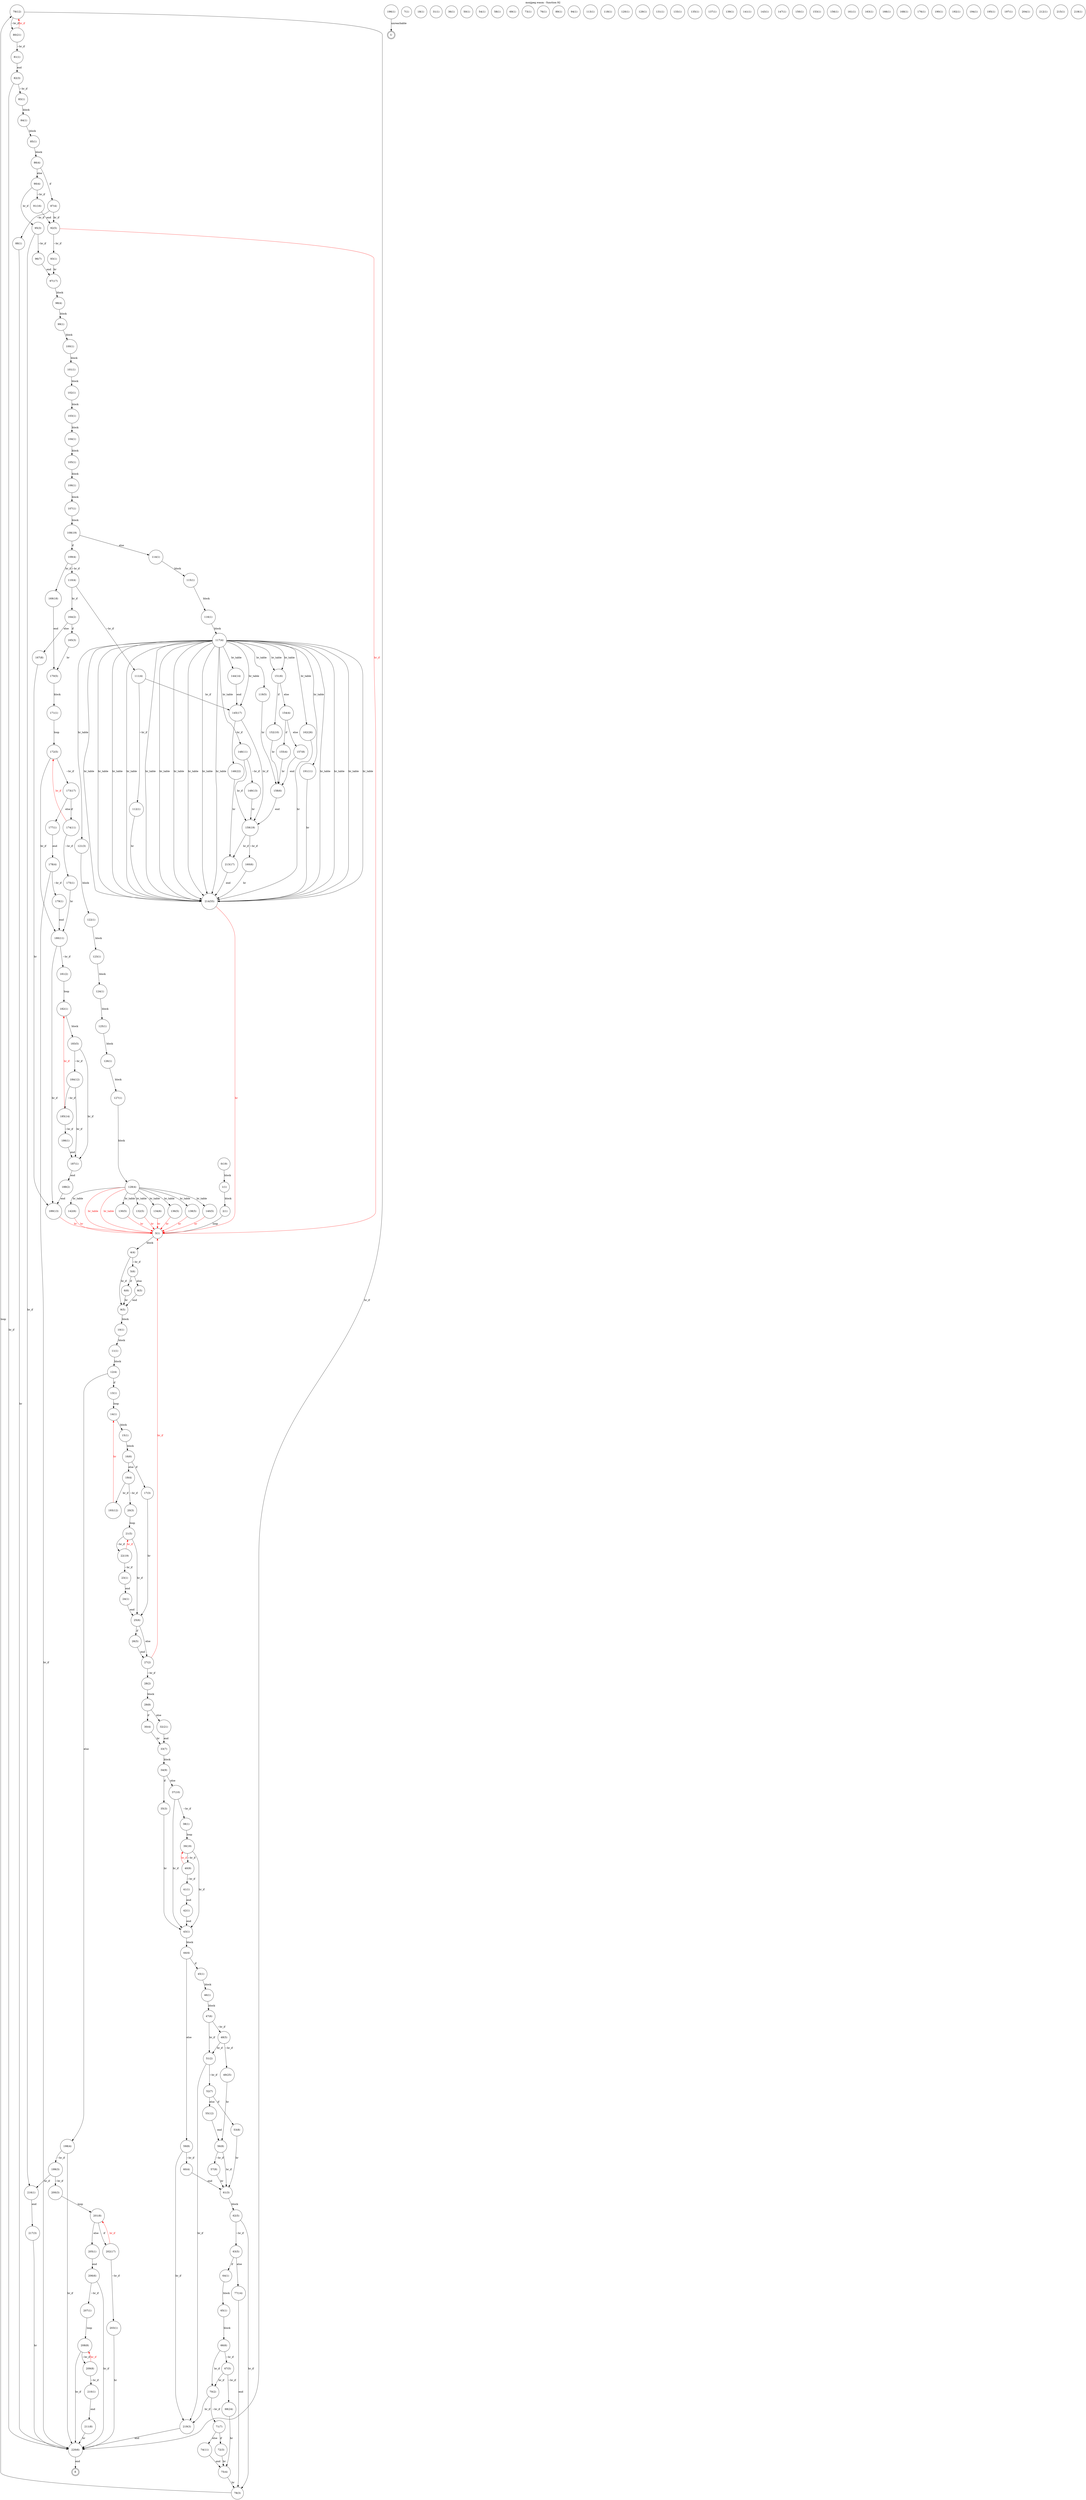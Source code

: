 digraph finite_state_machine {
    label = "mozjpeg.wasm - function 92"
    labelloc =  t
    labelfontsize = 16
    labelfontcolor = black
    labelfontname = "Helvetica"
    node [shape = doublecircle]; E U ;
node [shape=circle, fontcolor=black, style="", label="0(19)"]0
node [shape=circle, fontcolor=black, style="", label="1(1)"]1
node [shape=circle, fontcolor=black, style="", label="2(1)"]2
node [shape=circle, fontcolor=black, style="", label="3(1)"]3
node [shape=circle, fontcolor=black, style="", label="4(4)"]4
node [shape=circle, fontcolor=black, style="", label="5(6)"]5
node [shape=circle, fontcolor=black, style="", label="6(6)"]6
node [shape=circle, fontcolor=black, style="", label="7(1)"]7
node [shape=circle, fontcolor=black, style="", label="8(5)"]8
node [shape=circle, fontcolor=black, style="", label="9(5)"]9
node [shape=circle, fontcolor=black, style="", label="10(1)"]10
node [shape=circle, fontcolor=black, style="", label="11(1)"]11
node [shape=circle, fontcolor=black, style="", label="12(4)"]12
node [shape=circle, fontcolor=black, style="", label="13(1)"]13
node [shape=circle, fontcolor=black, style="", label="14(1)"]14
node [shape=circle, fontcolor=black, style="", label="15(1)"]15
node [shape=circle, fontcolor=black, style="", label="16(6)"]16
node [shape=circle, fontcolor=black, style="", label="17(3)"]17
node [shape=circle, fontcolor=black, style="", label="18(1)"]18
node [shape=circle, fontcolor=black, style="", label="19(4)"]19
node [shape=circle, fontcolor=black, style="", label="20(3)"]20
node [shape=circle, fontcolor=black, style="", label="21(5)"]21
node [shape=circle, fontcolor=black, style="", label="22(19)"]22
node [shape=circle, fontcolor=black, style="", label="23(1)"]23
node [shape=circle, fontcolor=black, style="", label="24(1)"]24
node [shape=circle, fontcolor=black, style="", label="25(6)"]25
node [shape=circle, fontcolor=black, style="", label="26(5)"]26
node [shape=circle, fontcolor=black, style="", label="27(2)"]27
node [shape=circle, fontcolor=black, style="", label="28(2)"]28
node [shape=circle, fontcolor=black, style="", label="29(8)"]29
node [shape=circle, fontcolor=black, style="", label="30(4)"]30
node [shape=circle, fontcolor=black, style="", label="31(1)"]31
node [shape=circle, fontcolor=black, style="", label="32(21)"]32
node [shape=circle, fontcolor=black, style="", label="33(7)"]33
node [shape=circle, fontcolor=black, style="", label="34(9)"]34
node [shape=circle, fontcolor=black, style="", label="35(3)"]35
node [shape=circle, fontcolor=black, style="", label="36(1)"]36
node [shape=circle, fontcolor=black, style="", label="37(10)"]37
node [shape=circle, fontcolor=black, style="", label="38(1)"]38
node [shape=circle, fontcolor=black, style="", label="39(19)"]39
node [shape=circle, fontcolor=black, style="", label="40(9)"]40
node [shape=circle, fontcolor=black, style="", label="41(1)"]41
node [shape=circle, fontcolor=black, style="", label="42(1)"]42
node [shape=circle, fontcolor=black, style="", label="43(1)"]43
node [shape=circle, fontcolor=black, style="", label="44(4)"]44
node [shape=circle, fontcolor=black, style="", label="45(1)"]45
node [shape=circle, fontcolor=black, style="", label="46(1)"]46
node [shape=circle, fontcolor=black, style="", label="47(6)"]47
node [shape=circle, fontcolor=black, style="", label="48(5)"]48
node [shape=circle, fontcolor=black, style="", label="49(25)"]49
node [shape=circle, fontcolor=black, style="", label="50(1)"]50
node [shape=circle, fontcolor=black, style="", label="51(2)"]51
node [shape=circle, fontcolor=black, style="", label="52(7)"]52
node [shape=circle, fontcolor=black, style="", label="53(8)"]53
node [shape=circle, fontcolor=black, style="", label="54(1)"]54
node [shape=circle, fontcolor=black, style="", label="55(12)"]55
node [shape=circle, fontcolor=black, style="", label="56(8)"]56
node [shape=circle, fontcolor=black, style="", label="57(9)"]57
node [shape=circle, fontcolor=black, style="", label="58(1)"]58
node [shape=circle, fontcolor=black, style="", label="59(8)"]59
node [shape=circle, fontcolor=black, style="", label="60(4)"]60
node [shape=circle, fontcolor=black, style="", label="61(3)"]61
node [shape=circle, fontcolor=black, style="", label="62(5)"]62
node [shape=circle, fontcolor=black, style="", label="63(5)"]63
node [shape=circle, fontcolor=black, style="", label="64(1)"]64
node [shape=circle, fontcolor=black, style="", label="65(1)"]65
node [shape=circle, fontcolor=black, style="", label="66(6)"]66
node [shape=circle, fontcolor=black, style="", label="67(5)"]67
node [shape=circle, fontcolor=black, style="", label="68(24)"]68
node [shape=circle, fontcolor=black, style="", label="69(1)"]69
node [shape=circle, fontcolor=black, style="", label="70(2)"]70
node [shape=circle, fontcolor=black, style="", label="71(7)"]71
node [shape=circle, fontcolor=black, style="", label="72(3)"]72
node [shape=circle, fontcolor=black, style="", label="73(1)"]73
node [shape=circle, fontcolor=black, style="", label="74(11)"]74
node [shape=circle, fontcolor=black, style="", label="75(4)"]75
node [shape=circle, fontcolor=black, style="", label="76(1)"]76
node [shape=circle, fontcolor=black, style="", label="77(14)"]77
node [shape=circle, fontcolor=black, style="", label="78(3)"]78
node [shape=circle, fontcolor=black, style="", label="79(12)"]79
node [shape=circle, fontcolor=black, style="", label="80(21)"]80
node [shape=circle, fontcolor=black, style="", label="81(1)"]81
node [shape=circle, fontcolor=black, style="", label="82(3)"]82
node [shape=circle, fontcolor=black, style="", label="83(1)"]83
node [shape=circle, fontcolor=black, style="", label="84(1)"]84
node [shape=circle, fontcolor=black, style="", label="85(1)"]85
node [shape=circle, fontcolor=black, style="", label="86(4)"]86
node [shape=circle, fontcolor=black, style="", label="87(4)"]87
node [shape=circle, fontcolor=black, style="", label="88(1)"]88
node [shape=circle, fontcolor=black, style="", label="89(1)"]89
node [shape=circle, fontcolor=black, style="", label="90(4)"]90
node [shape=circle, fontcolor=black, style="", label="91(16)"]91
node [shape=circle, fontcolor=black, style="", label="92(5)"]92
node [shape=circle, fontcolor=black, style="", label="93(1)"]93
node [shape=circle, fontcolor=black, style="", label="94(1)"]94
node [shape=circle, fontcolor=black, style="", label="95(3)"]95
node [shape=circle, fontcolor=black, style="", label="96(7)"]96
node [shape=circle, fontcolor=black, style="", label="97(17)"]97
node [shape=circle, fontcolor=black, style="", label="98(4)"]98
node [shape=circle, fontcolor=black, style="", label="99(1)"]99
node [shape=circle, fontcolor=black, style="", label="100(1)"]100
node [shape=circle, fontcolor=black, style="", label="101(1)"]101
node [shape=circle, fontcolor=black, style="", label="102(1)"]102
node [shape=circle, fontcolor=black, style="", label="103(1)"]103
node [shape=circle, fontcolor=black, style="", label="104(1)"]104
node [shape=circle, fontcolor=black, style="", label="105(1)"]105
node [shape=circle, fontcolor=black, style="", label="106(1)"]106
node [shape=circle, fontcolor=black, style="", label="107(1)"]107
node [shape=circle, fontcolor=black, style="", label="108(19)"]108
node [shape=circle, fontcolor=black, style="", label="109(4)"]109
node [shape=circle, fontcolor=black, style="", label="110(4)"]110
node [shape=circle, fontcolor=black, style="", label="111(4)"]111
node [shape=circle, fontcolor=black, style="", label="112(1)"]112
node [shape=circle, fontcolor=black, style="", label="113(1)"]113
node [shape=circle, fontcolor=black, style="", label="114(1)"]114
node [shape=circle, fontcolor=black, style="", label="115(1)"]115
node [shape=circle, fontcolor=black, style="", label="116(1)"]116
node [shape=circle, fontcolor=black, style="", label="117(4)"]117
node [shape=circle, fontcolor=black, style="", label="118(1)"]118
node [shape=circle, fontcolor=black, style="", label="119(5)"]119
node [shape=circle, fontcolor=black, style="", label="120(1)"]120
node [shape=circle, fontcolor=black, style="", label="121(3)"]121
node [shape=circle, fontcolor=black, style="", label="122(1)"]122
node [shape=circle, fontcolor=black, style="", label="123(1)"]123
node [shape=circle, fontcolor=black, style="", label="124(1)"]124
node [shape=circle, fontcolor=black, style="", label="125(1)"]125
node [shape=circle, fontcolor=black, style="", label="126(1)"]126
node [shape=circle, fontcolor=black, style="", label="127(1)"]127
node [shape=circle, fontcolor=black, style="", label="128(4)"]128
node [shape=circle, fontcolor=black, style="", label="129(1)"]129
node [shape=circle, fontcolor=black, style="", label="130(5)"]130
node [shape=circle, fontcolor=black, style="", label="131(1)"]131
node [shape=circle, fontcolor=black, style="", label="132(5)"]132
node [shape=circle, fontcolor=black, style="", label="133(1)"]133
node [shape=circle, fontcolor=black, style="", label="134(6)"]134
node [shape=circle, fontcolor=black, style="", label="135(1)"]135
node [shape=circle, fontcolor=black, style="", label="136(5)"]136
node [shape=circle, fontcolor=black, style="", label="137(1)"]137
node [shape=circle, fontcolor=black, style="", label="138(5)"]138
node [shape=circle, fontcolor=black, style="", label="139(1)"]139
node [shape=circle, fontcolor=black, style="", label="140(5)"]140
node [shape=circle, fontcolor=black, style="", label="141(1)"]141
node [shape=circle, fontcolor=black, style="", label="142(6)"]142
node [shape=circle, fontcolor=black, style="", label="143(1)"]143
node [shape=circle, fontcolor=black, style="", label="144(14)"]144
node [shape=circle, fontcolor=black, style="", label="145(17)"]145
node [shape=circle, fontcolor=black, style="", label="146(22)"]146
node [shape=circle, fontcolor=black, style="", label="147(1)"]147
node [shape=circle, fontcolor=black, style="", label="148(11)"]148
node [shape=circle, fontcolor=black, style="", label="149(13)"]149
node [shape=circle, fontcolor=black, style="", label="150(1)"]150
node [shape=circle, fontcolor=black, style="", label="151(6)"]151
node [shape=circle, fontcolor=black, style="", label="152(10)"]152
node [shape=circle, fontcolor=black, style="", label="153(1)"]153
node [shape=circle, fontcolor=black, style="", label="154(4)"]154
node [shape=circle, fontcolor=black, style="", label="155(4)"]155
node [shape=circle, fontcolor=black, style="", label="156(1)"]156
node [shape=circle, fontcolor=black, style="", label="157(8)"]157
node [shape=circle, fontcolor=black, style="", label="158(6)"]158
node [shape=circle, fontcolor=black, style="", label="159(19)"]159
node [shape=circle, fontcolor=black, style="", label="160(6)"]160
node [shape=circle, fontcolor=black, style="", label="161(1)"]161
node [shape=circle, fontcolor=black, style="", label="162(26)"]162
node [shape=circle, fontcolor=black, style="", label="163(1)"]163
node [shape=circle, fontcolor=black, style="", label="164(2)"]164
node [shape=circle, fontcolor=black, style="", label="165(3)"]165
node [shape=circle, fontcolor=black, style="", label="166(1)"]166
node [shape=circle, fontcolor=black, style="", label="167(8)"]167
node [shape=circle, fontcolor=black, style="", label="168(1)"]168
node [shape=circle, fontcolor=black, style="", label="169(18)"]169
node [shape=circle, fontcolor=black, style="", label="170(5)"]170
node [shape=circle, fontcolor=black, style="", label="171(1)"]171
node [shape=circle, fontcolor=black, style="", label="172(5)"]172
node [shape=circle, fontcolor=black, style="", label="173(17)"]173
node [shape=circle, fontcolor=black, style="", label="174(11)"]174
node [shape=circle, fontcolor=black, style="", label="175(1)"]175
node [shape=circle, fontcolor=black, style="", label="176(1)"]176
node [shape=circle, fontcolor=black, style="", label="177(1)"]177
node [shape=circle, fontcolor=black, style="", label="178(4)"]178
node [shape=circle, fontcolor=black, style="", label="179(1)"]179
node [shape=circle, fontcolor=black, style="", label="180(11)"]180
node [shape=circle, fontcolor=black, style="", label="181(2)"]181
node [shape=circle, fontcolor=black, style="", label="182(1)"]182
node [shape=circle, fontcolor=black, style="", label="183(5)"]183
node [shape=circle, fontcolor=black, style="", label="184(12)"]184
node [shape=circle, fontcolor=black, style="", label="185(14)"]185
node [shape=circle, fontcolor=black, style="", label="186(1)"]186
node [shape=circle, fontcolor=black, style="", label="187(1)"]187
node [shape=circle, fontcolor=black, style="", label="188(2)"]188
node [shape=circle, fontcolor=black, style="", label="189(13)"]189
node [shape=circle, fontcolor=black, style="", label="190(1)"]190
node [shape=circle, fontcolor=black, style="", label="191(11)"]191
node [shape=circle, fontcolor=black, style="", label="192(1)"]192
node [shape=circle, fontcolor=black, style="", label="193(12)"]193
node [shape=circle, fontcolor=black, style="", label="194(1)"]194
node [shape=circle, fontcolor=black, style="", label="195(1)"]195
node [shape=circle, fontcolor=black, style="", label="196(1)"]196
node [shape=circle, fontcolor=black, style="", label="197(1)"]197
node [shape=circle, fontcolor=black, style="", label="198(4)"]198
node [shape=circle, fontcolor=black, style="", label="199(3)"]199
node [shape=circle, fontcolor=black, style="", label="200(3)"]200
node [shape=circle, fontcolor=black, style="", label="201(8)"]201
node [shape=circle, fontcolor=black, style="", label="202(17)"]202
node [shape=circle, fontcolor=black, style="", label="203(1)"]203
node [shape=circle, fontcolor=black, style="", label="204(1)"]204
node [shape=circle, fontcolor=black, style="", label="205(1)"]205
node [shape=circle, fontcolor=black, style="", label="206(6)"]206
node [shape=circle, fontcolor=black, style="", label="207(1)"]207
node [shape=circle, fontcolor=black, style="", label="208(8)"]208
node [shape=circle, fontcolor=black, style="", label="209(8)"]209
node [shape=circle, fontcolor=black, style="", label="210(1)"]210
node [shape=circle, fontcolor=black, style="", label="211(8)"]211
node [shape=circle, fontcolor=black, style="", label="212(1)"]212
node [shape=circle, fontcolor=black, style="", label="213(17)"]213
node [shape=circle, fontcolor=black, style="", label="214(55)"]214
node [shape=circle, fontcolor=black, style="", label="215(1)"]215
node [shape=circle, fontcolor=black, style="", label="216(1)"]216
node [shape=circle, fontcolor=black, style="", label="217(3)"]217
node [shape=circle, fontcolor=black, style="", label="218(1)"]218
node [shape=circle, fontcolor=black, style="", label="219(3)"]219
node [shape=circle, fontcolor=black, style="", label="220(6)"]220
node [shape=circle, fontcolor=black, style="", label="E"]E
node [shape=circle, fontcolor=black, style="", label="U"]U
    0 -> 1[label="block"];
    1 -> 2[label="block"];
    2 -> 3[label="loop"];
    3 -> 4[label="block"];
    4 -> 5[label="~br_if"];
    4 -> 9[label="br_if"];
    5 -> 6[label="if"];
    5 -> 8[label="else"];
    6 -> 9[label="br"];
    8 -> 9[label="end"];
    9 -> 10[label="block"];
    10 -> 11[label="block"];
    11 -> 12[label="block"];
    12 -> 13[label="if"];
    12 -> 198[label="else"];
    13 -> 14[label="loop"];
    14 -> 15[label="block"];
    15 -> 16[label="block"];
    16 -> 17[label="if"];
    16 -> 19[label="else"];
    17 -> 25[label="br"];
    19 -> 20[label="~br_if"];
    19 -> 193[label="br_if"];
    20 -> 21[label="loop"];
    21 -> 22[label="~br_if"];
    21 -> 25[label="br_if"];
    22 -> 23[label="~br_if"];
    22 -> 21[color="red" fontcolor="red" label="br_if"];
    23 -> 24[label="end"];
    24 -> 25[label="end"];
    25 -> 26[label="if"];
    25 -> 27[label="else"];
    26 -> 27[label="end"];
    27 -> 28[label="~br_if"];
    27 -> 3[color="red" fontcolor="red" label="br_if"];
    28 -> 29[label="block"];
    29 -> 30[label="if"];
    29 -> 32[label="else"];
    30 -> 33[label="br"];
    32 -> 33[label="end"];
    33 -> 34[label="block"];
    34 -> 35[label="if"];
    34 -> 37[label="else"];
    35 -> 43[label="br"];
    37 -> 38[label="~br_if"];
    37 -> 43[label="br_if"];
    38 -> 39[label="loop"];
    39 -> 40[label="~br_if"];
    39 -> 43[label="br_if"];
    40 -> 41[label="~br_if"];
    40 -> 39[color="red" fontcolor="red" label="br_if"];
    41 -> 42[label="end"];
    42 -> 43[label="end"];
    43 -> 44[label="block"];
    44 -> 45[label="if"];
    44 -> 59[label="else"];
    45 -> 46[label="block"];
    46 -> 47[label="block"];
    47 -> 48[label="~br_if"];
    47 -> 51[label="br_if"];
    48 -> 49[label="~br_if"];
    48 -> 51[label="br_if"];
    49 -> 56[label="br"];
    51 -> 52[label="~br_if"];
    51 -> 219[label="br_if"];
    52 -> 53[label="if"];
    52 -> 55[label="else"];
    53 -> 61[label="br"];
    55 -> 56[label="end"];
    56 -> 57[label="~br_if"];
    56 -> 61[label="br_if"];
    57 -> 61[label="br"];
    59 -> 60[label="~br_if"];
    59 -> 219[label="br_if"];
    60 -> 61[label="end"];
    61 -> 62[label="block"];
    62 -> 63[label="~br_if"];
    62 -> 78[label="br_if"];
    63 -> 64[label="if"];
    63 -> 77[label="else"];
    64 -> 65[label="block"];
    65 -> 66[label="block"];
    66 -> 67[label="~br_if"];
    66 -> 70[label="br_if"];
    67 -> 68[label="~br_if"];
    67 -> 70[label="br_if"];
    68 -> 75[label="br"];
    70 -> 71[label="~br_if"];
    70 -> 219[label="br_if"];
    71 -> 72[label="if"];
    71 -> 74[label="else"];
    72 -> 75[label="br"];
    74 -> 75[label="end"];
    75 -> 78[label="br"];
    77 -> 78[label="end"];
    78 -> 79[label="loop"];
    79 -> 80[label="~br_if"];
    79 -> 220[label="br_if"];
    80 -> 81[label="~br_if"];
    80 -> 79[color="red" fontcolor="red" label="br_if"];
    81 -> 82[label="end"];
    82 -> 83[label="~br_if"];
    82 -> 220[label="br_if"];
    83 -> 84[label="block"];
    84 -> 85[label="block"];
    85 -> 86[label="block"];
    86 -> 87[label="if"];
    86 -> 90[label="else"];
    87 -> 88[label="~br_if"];
    87 -> 92[label="br_if"];
    88 -> 220[label="br"];
    90 -> 91[label="~br_if"];
    90 -> 95[label="br_if"];
    91 -> 92[label="end"];
    92 -> 93[label="~br_if"];
    92 -> 3[color="red" fontcolor="red" label="br_if"];
    93 -> 97[label="br"];
    95 -> 96[label="~br_if"];
    95 -> 216[label="br_if"];
    96 -> 97[label="end"];
    97 -> 98[label="block"];
    98 -> 99[label="block"];
    99 -> 100[label="block"];
    100 -> 101[label="block"];
    101 -> 102[label="block"];
    102 -> 103[label="block"];
    103 -> 104[label="block"];
    104 -> 105[label="block"];
    105 -> 106[label="block"];
    106 -> 107[label="block"];
    107 -> 108[label="block"];
    108 -> 109[label="if"];
    108 -> 114[label="else"];
    109 -> 110[label="~br_if"];
    109 -> 169[label="br_if"];
    110 -> 111[label="~br_if"];
    110 -> 164[label="br_if"];
    111 -> 112[label="~br_if"];
    111 -> 145[label="br_if"];
    112 -> 214[label="br"];
    114 -> 115[label="block"];
    115 -> 116[label="block"];
    116 -> 117[label="block"];
    117 -> 191[label="br_table"];
    117 -> 151[label="br_table"];
    117 -> 214[label="br_table"];
    117 -> 214[label="br_table"];
    117 -> 214[label="br_table"];
    117 -> 214[label="br_table"];
    117 -> 151[label="br_table"];
    117 -> 214[label="br_table"];
    117 -> 214[label="br_table"];
    117 -> 214[label="br_table"];
    117 -> 214[label="br_table"];
    117 -> 121[label="br_table"];
    117 -> 148[label="br_table"];
    117 -> 144[label="br_table"];
    117 -> 214[label="br_table"];
    117 -> 214[label="br_table"];
    117 -> 162[label="br_table"];
    117 -> 214[label="br_table"];
    117 -> 119[label="br_table"];
    117 -> 214[label="br_table"];
    117 -> 214[label="br_table"];
    117 -> 145[label="br_table"];
    117 -> 214[label="br_table"];
    119 -> 158[label="br"];
    121 -> 122[label="block"];
    122 -> 123[label="block"];
    123 -> 124[label="block"];
    124 -> 125[label="block"];
    125 -> 126[label="block"];
    126 -> 127[label="block"];
    127 -> 128[label="block"];
    128 -> 130[label="br_table"];
    128 -> 132[label="br_table"];
    128 -> 134[label="br_table"];
    128 -> 136[label="br_table"];
    128 -> 138[label="br_table"];
    128 -> 3[color="red" fontcolor="red" label="br_table"];
    128 -> 140[label="br_table"];
    128 -> 142[label="br_table"];
    128 -> 3[color="red" fontcolor="red" label="br_table"];
    130 -> 3[color="red" fontcolor="red" label="br"];
    132 -> 3[color="red" fontcolor="red" label="br"];
    134 -> 3[color="red" fontcolor="red" label="br"];
    136 -> 3[color="red" fontcolor="red" label="br"];
    138 -> 3[color="red" fontcolor="red" label="br"];
    140 -> 3[color="red" fontcolor="red" label="br"];
    142 -> 3[color="red" fontcolor="red" label="br"];
    144 -> 145[label="end"];
    145 -> 146[label="~br_if"];
    145 -> 159[label="br_if"];
    146 -> 213[label="br"];
    148 -> 149[label="~br_if"];
    148 -> 159[label="br_if"];
    149 -> 159[label="br"];
    151 -> 152[label="if"];
    151 -> 154[label="else"];
    152 -> 158[label="br"];
    154 -> 155[label="if"];
    154 -> 157[label="else"];
    155 -> 158[label="br"];
    157 -> 158[label="end"];
    158 -> 159[label="end"];
    159 -> 160[label="~br_if"];
    159 -> 213[label="br_if"];
    160 -> 214[label="br"];
    162 -> 214[label="br"];
    164 -> 165[label="if"];
    164 -> 167[label="else"];
    165 -> 170[label="br"];
    167 -> 189[label="br"];
    169 -> 170[label="end"];
    170 -> 171[label="block"];
    171 -> 172[label="loop"];
    172 -> 173[label="~br_if"];
    172 -> 180[label="br_if"];
    173 -> 174[label="if"];
    173 -> 177[label="else"];
    174 -> 175[label="~br_if"];
    174 -> 172[color="red" fontcolor="red" label="br_if"];
    175 -> 180[label="br"];
    177 -> 178[label="end"];
    178 -> 179[label="~br_if"];
    178 -> 220[label="br_if"];
    179 -> 180[label="end"];
    180 -> 181[label="~br_if"];
    180 -> 189[label="br_if"];
    181 -> 182[label="loop"];
    182 -> 183[label="block"];
    183 -> 184[label="~br_if"];
    183 -> 187[label="br_if"];
    184 -> 185[label="~br_if"];
    184 -> 187[label="br_if"];
    185 -> 186[label="~br_if"];
    185 -> 182[color="red" fontcolor="red" label="br_if"];
    186 -> 187[label="end"];
    187 -> 188[label="end"];
    188 -> 189[label="end"];
    189 -> 3[color="red" fontcolor="red" label="br"];
    191 -> 214[label="br"];
    193 -> 14[color="red" fontcolor="red" label="br"];
    196 -> U[label="unreachable"];
    198 -> 199[label="~br_if"];
    198 -> 220[label="br_if"];
    199 -> 200[label="~br_if"];
    199 -> 216[label="br_if"];
    200 -> 201[label="loop"];
    201 -> 202[label="if"];
    201 -> 205[label="else"];
    202 -> 203[label="~br_if"];
    202 -> 201[color="red" fontcolor="red" label="br_if"];
    203 -> 220[label="br"];
    205 -> 206[label="end"];
    206 -> 207[label="~br_if"];
    206 -> 220[label="br_if"];
    207 -> 208[label="loop"];
    208 -> 209[label="~br_if"];
    208 -> 220[label="br_if"];
    209 -> 210[label="~br_if"];
    209 -> 208[color="red" fontcolor="red" label="br_if"];
    210 -> 211[label="end"];
    211 -> 220[label="br"];
    213 -> 214[label="end"];
    214 -> 3[color="red" fontcolor="red" label="br"];
    216 -> 217[label="end"];
    217 -> 220[label="br"];
    219 -> 220[label="end"];
    220 -> E[label="end"];
}
